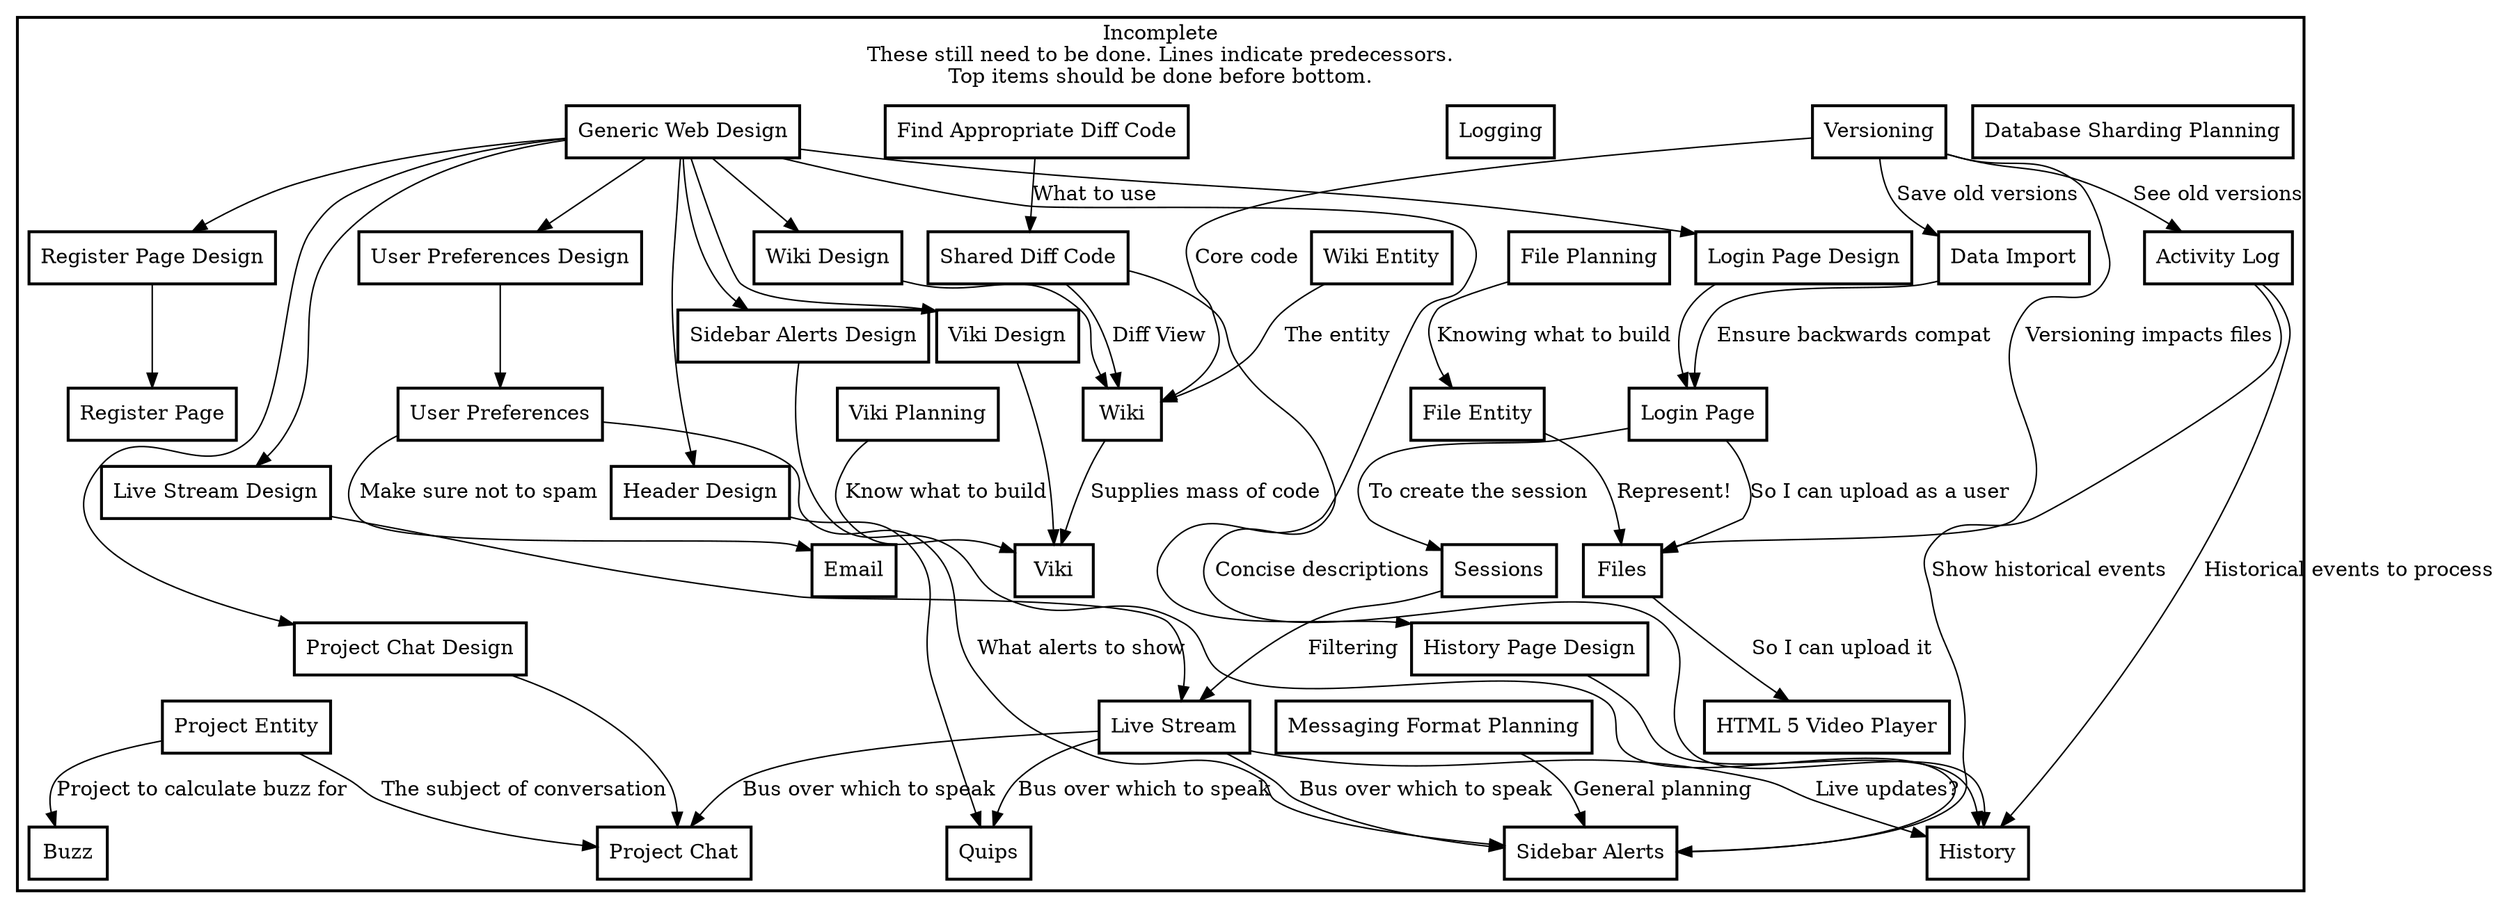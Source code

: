digraph FeatureList {
    
# Boxes are for servers
    node [shape="box", color=black style=bold];
    
    subgraph cluster_not {
        style=bold
        color=black
        shape=box
        label="Incomplete\nThese still need to be done. Lines indicate predecessors.\nTop items should be done before bottom."
        
        activity_log [ label="Activity Log" ];
        alert_format_planning [ label="Messaging Format Planning" ];
        buzz [ label="Buzz" ];
        data_import [ label="Data Import" ];
        database_sharding [ label="Database Sharding Planning" ];
        diff_code [ label="Shared Diff Code"];
        diff_search [ label="Find Appropriate Diff Code"];
        email [ label="Email" ];
        file_entity [ label="File Entity" ];
        file_planning [ label="File Planning" ];
        files [ label="Files" ];
        header_design [ label = "Header Design" ];
        header_sayings [ label="Quips" ];
        history_design [ label = "History Page Design" ];
        history_tool [ label="History" ];
        html5_video [ label="HTML 5 Video Player" ];
        live_stream_design [ label = "Live Stream Design" ];
        live_stream [ label="Live Stream" ];
        logging [ label="Logging" ];
        login_page_design [ label = "Login Page Design" ];
        login_page [ label="Login Page" ];
        project_chat_design [ label = "Project Chat Design" ];
        project_chat [ label="Project Chat" ];
        project_entity [ label="Project Entity" ];
        register_page_design [ label = "Register Page Design" ];
        register_page [ label="Register Page" ];
        sessions [ label="Sessions" ];
        sidebar_alerts_design [ label = "Sidebar Alerts Design" ];
        sidebar_alerts [ label="Sidebar Alerts" ];
        user_preferences_design [ label = "User Preferences Design" ];
        user_preferences [ label="User Preferences" ];
        versioning [ label="Versioning" ];
        viki [ label="Viki" ];
        viki_design [ label = "Viki Design" ];
        viki_planning [ label = "Viki Planning" ];
        web_design [ label = "Generic Web Design" ];
        wiki_design [ label = "Wiki Design" ];
        wiki [ label="Wiki" ];
        wiki_entity [ label="Wiki Entity" ];
    }
    
    activity_log->history_tool [ label = "Historical events to process" ];
    activity_log->sidebar_alerts [ label = "Show historical events" ];
    alert_format_planning->sidebar_alerts [ label = "General planning" ];
    data_import->login_page [ label = "Ensure backwards compat" ];
    diff_code->history_tool [ label = "Concise descriptions"];
    diff_code->wiki [ label = "Diff View" ];
    diff_search->diff_code [ label = "What to use"];
    file_entity->files [ label="Represent!" ];
    file_planning->file_entity [ label="Knowing what to build" ];
    files->html5_video [ label="So I can upload it" ];
    header_design->header_sayings;
    history_design->history_tool;
    live_stream_design->live_stream;
    live_stream->header_sayings [ label = "Bus over which to speak" ];
    live_stream->history_tool [ label = "Live updates?" ];
    live_stream->project_chat [ label = "Bus over which to speak" ];
    live_stream->sidebar_alerts [ label = "Bus over which to speak" ];
    login_page_design->login_page;
    login_page->files [ label="So I can upload as a user" ];
    login_page->sessions [ label = "To create the session" ];
    project_chat_design->project_chat;
    project_entity->buzz [ label = "Project to calculate buzz for" ];
    project_entity->project_chat [ label = "The subject of conversation" ];
    register_page_design->register_page;
    sessions->live_stream [ label = "Filtering" ];
    sidebar_alerts_design->sidebar_alerts;
    user_preferences_design->user_preferences;
    user_preferences->email [ label="Make sure not to spam" ];
    user_preferences->sidebar_alerts [ label = "What alerts to show" ];
    versioning->activity_log [ label = "See old versions" ];
    versioning->data_import [ label = "Save old versions" ];
    versioning->files [ label = "Versioning impacts files" ];
    versioning->wiki [ label = "Core code" ];
    viki_design->viki;
    viki_planning->viki [ label = "Know what to build" ];
    web_design->header_design;
    web_design->history_design;
    web_design->live_stream_design;
    web_design->login_page_design;
    web_design->project_chat_design;
    web_design->register_page_design;
    web_design->sidebar_alerts_design;
    web_design->user_preferences_design;
    web_design->viki_design;
    web_design->wiki_design;
    wiki_design->wiki;
    wiki_entity->wiki [ label = "The entity" ];
    wiki->viki [ label = "Supplies mass of code" ];
}